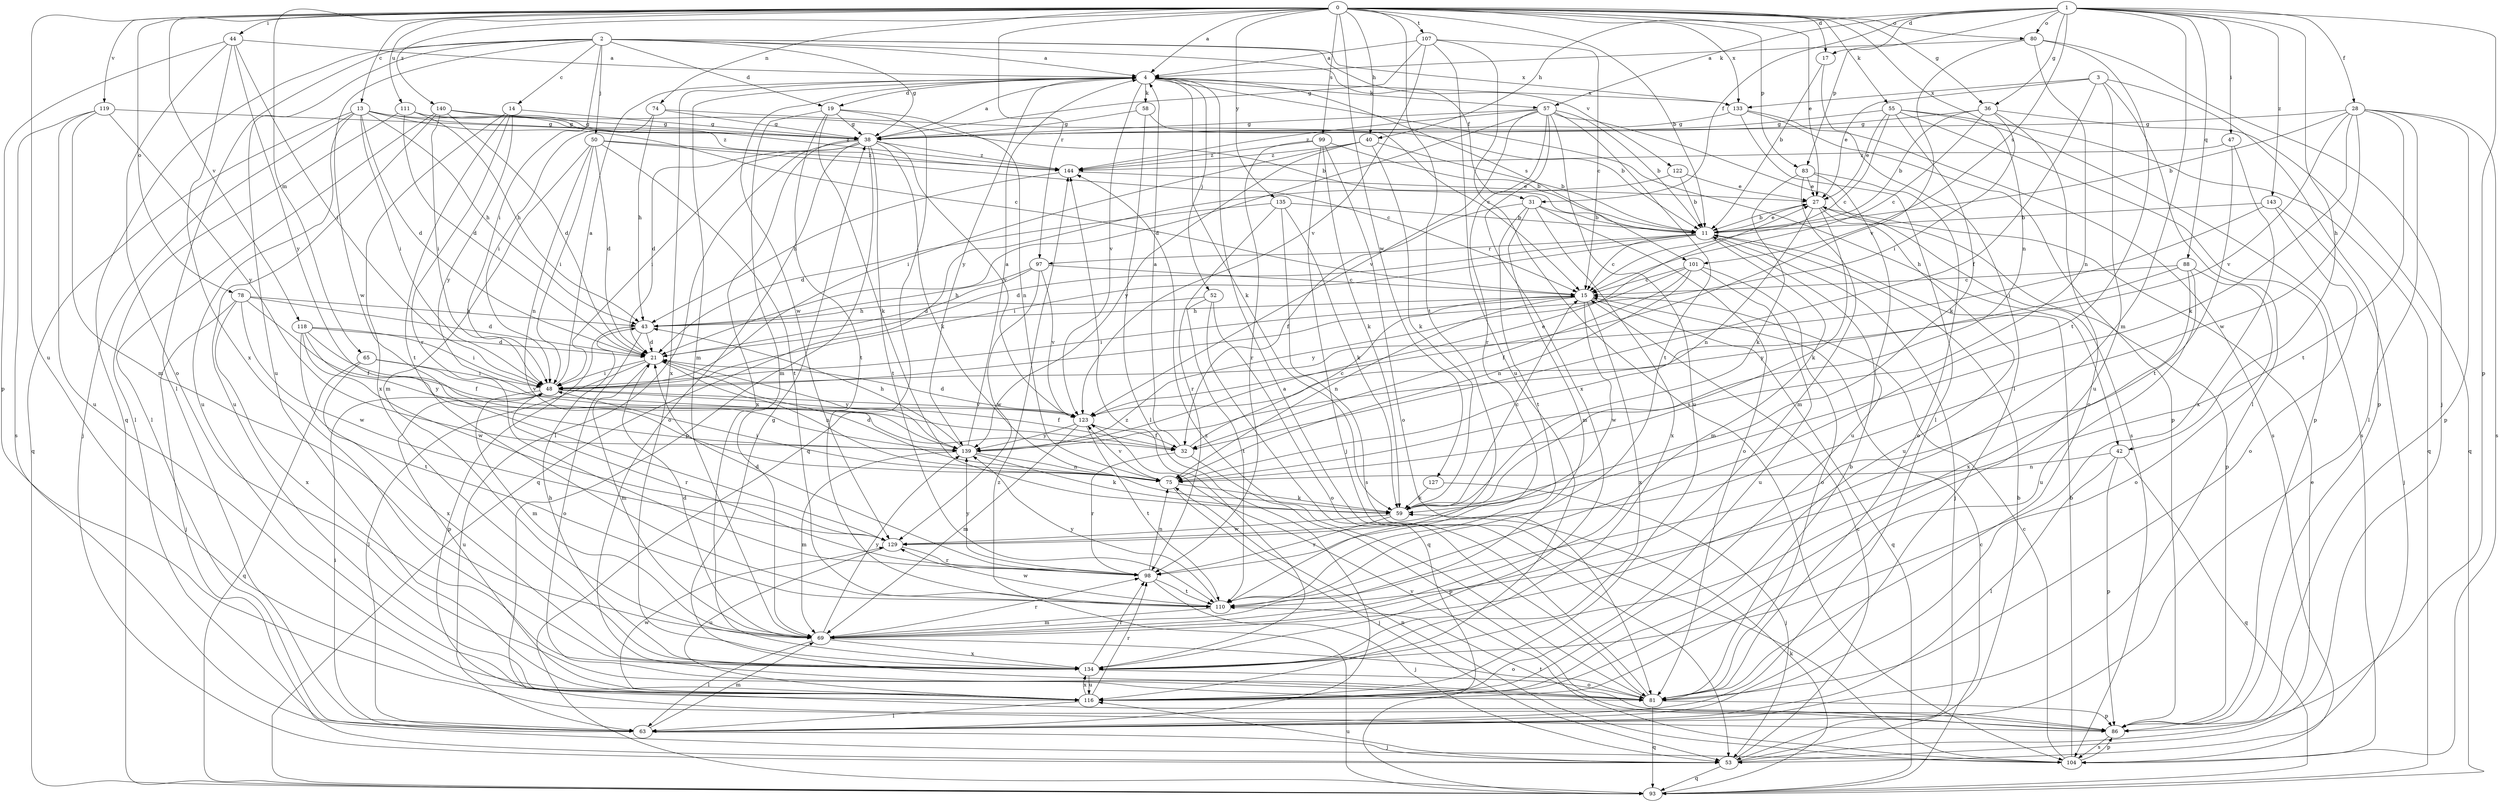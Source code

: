 strict digraph  {
0;
1;
2;
3;
4;
11;
13;
14;
15;
17;
19;
21;
27;
28;
31;
32;
36;
38;
40;
42;
43;
44;
47;
48;
50;
52;
53;
55;
57;
58;
59;
63;
65;
69;
74;
75;
78;
80;
81;
83;
86;
88;
93;
97;
98;
99;
101;
104;
107;
110;
111;
116;
118;
119;
122;
123;
127;
129;
133;
134;
135;
139;
140;
143;
144;
0 -> 4  [label=a];
0 -> 11  [label=b];
0 -> 13  [label=c];
0 -> 17  [label=d];
0 -> 27  [label=e];
0 -> 36  [label=g];
0 -> 40  [label=h];
0 -> 44  [label=i];
0 -> 55  [label=k];
0 -> 65  [label=m];
0 -> 74  [label=n];
0 -> 75  [label=n];
0 -> 78  [label=o];
0 -> 80  [label=o];
0 -> 83  [label=p];
0 -> 97  [label=r];
0 -> 99  [label=s];
0 -> 107  [label=t];
0 -> 110  [label=t];
0 -> 111  [label=u];
0 -> 116  [label=u];
0 -> 118  [label=v];
0 -> 119  [label=v];
0 -> 127  [label=w];
0 -> 133  [label=x];
0 -> 135  [label=y];
0 -> 140  [label=z];
1 -> 17  [label=d];
1 -> 28  [label=f];
1 -> 31  [label=f];
1 -> 36  [label=g];
1 -> 40  [label=h];
1 -> 42  [label=h];
1 -> 47  [label=i];
1 -> 57  [label=k];
1 -> 69  [label=m];
1 -> 80  [label=o];
1 -> 83  [label=p];
1 -> 86  [label=p];
1 -> 88  [label=q];
1 -> 101  [label=s];
1 -> 143  [label=z];
2 -> 4  [label=a];
2 -> 14  [label=c];
2 -> 19  [label=d];
2 -> 31  [label=f];
2 -> 38  [label=g];
2 -> 48  [label=i];
2 -> 50  [label=j];
2 -> 63  [label=l];
2 -> 93  [label=q];
2 -> 116  [label=u];
2 -> 122  [label=v];
2 -> 129  [label=w];
2 -> 133  [label=x];
3 -> 27  [label=e];
3 -> 32  [label=f];
3 -> 63  [label=l];
3 -> 86  [label=p];
3 -> 116  [label=u];
3 -> 133  [label=x];
4 -> 19  [label=d];
4 -> 42  [label=h];
4 -> 52  [label=j];
4 -> 57  [label=k];
4 -> 58  [label=k];
4 -> 59  [label=k];
4 -> 69  [label=m];
4 -> 101  [label=s];
4 -> 123  [label=v];
4 -> 129  [label=w];
4 -> 133  [label=x];
4 -> 134  [label=x];
4 -> 139  [label=y];
11 -> 15  [label=c];
11 -> 21  [label=d];
11 -> 27  [label=e];
11 -> 48  [label=i];
11 -> 53  [label=j];
11 -> 69  [label=m];
11 -> 97  [label=r];
13 -> 15  [label=c];
13 -> 21  [label=d];
13 -> 38  [label=g];
13 -> 43  [label=h];
13 -> 48  [label=i];
13 -> 53  [label=j];
13 -> 93  [label=q];
13 -> 116  [label=u];
13 -> 144  [label=z];
14 -> 38  [label=g];
14 -> 98  [label=r];
14 -> 110  [label=t];
14 -> 134  [label=x];
14 -> 139  [label=y];
15 -> 43  [label=h];
15 -> 48  [label=i];
15 -> 75  [label=n];
15 -> 93  [label=q];
15 -> 129  [label=w];
15 -> 134  [label=x];
17 -> 11  [label=b];
17 -> 63  [label=l];
19 -> 38  [label=g];
19 -> 59  [label=k];
19 -> 69  [label=m];
19 -> 75  [label=n];
19 -> 93  [label=q];
19 -> 110  [label=t];
21 -> 48  [label=i];
21 -> 63  [label=l];
21 -> 69  [label=m];
21 -> 75  [label=n];
21 -> 139  [label=y];
27 -> 11  [label=b];
27 -> 59  [label=k];
27 -> 75  [label=n];
27 -> 86  [label=p];
27 -> 116  [label=u];
28 -> 11  [label=b];
28 -> 38  [label=g];
28 -> 59  [label=k];
28 -> 63  [label=l];
28 -> 86  [label=p];
28 -> 104  [label=s];
28 -> 110  [label=t];
28 -> 123  [label=v];
28 -> 129  [label=w];
31 -> 11  [label=b];
31 -> 32  [label=f];
31 -> 69  [label=m];
31 -> 81  [label=o];
31 -> 110  [label=t];
31 -> 134  [label=x];
32 -> 4  [label=a];
32 -> 15  [label=c];
32 -> 86  [label=p];
32 -> 98  [label=r];
36 -> 11  [label=b];
36 -> 15  [label=c];
36 -> 38  [label=g];
36 -> 48  [label=i];
36 -> 81  [label=o];
36 -> 93  [label=q];
38 -> 4  [label=a];
38 -> 21  [label=d];
38 -> 48  [label=i];
38 -> 59  [label=k];
38 -> 63  [label=l];
38 -> 81  [label=o];
38 -> 86  [label=p];
38 -> 110  [label=t];
38 -> 123  [label=v];
38 -> 134  [label=x];
38 -> 144  [label=z];
40 -> 11  [label=b];
40 -> 48  [label=i];
40 -> 59  [label=k];
40 -> 139  [label=y];
40 -> 144  [label=z];
42 -> 63  [label=l];
42 -> 75  [label=n];
42 -> 86  [label=p];
42 -> 93  [label=q];
43 -> 21  [label=d];
43 -> 81  [label=o];
43 -> 86  [label=p];
44 -> 4  [label=a];
44 -> 48  [label=i];
44 -> 81  [label=o];
44 -> 86  [label=p];
44 -> 134  [label=x];
44 -> 139  [label=y];
47 -> 110  [label=t];
47 -> 134  [label=x];
47 -> 144  [label=z];
48 -> 4  [label=a];
48 -> 32  [label=f];
48 -> 69  [label=m];
48 -> 98  [label=r];
48 -> 116  [label=u];
48 -> 123  [label=v];
50 -> 15  [label=c];
50 -> 21  [label=d];
50 -> 48  [label=i];
50 -> 69  [label=m];
50 -> 75  [label=n];
50 -> 110  [label=t];
50 -> 144  [label=z];
52 -> 43  [label=h];
52 -> 81  [label=o];
52 -> 93  [label=q];
52 -> 110  [label=t];
53 -> 11  [label=b];
53 -> 15  [label=c];
53 -> 27  [label=e];
53 -> 93  [label=q];
53 -> 116  [label=u];
55 -> 15  [label=c];
55 -> 27  [label=e];
55 -> 38  [label=g];
55 -> 59  [label=k];
55 -> 86  [label=p];
55 -> 93  [label=q];
55 -> 104  [label=s];
57 -> 11  [label=b];
57 -> 21  [label=d];
57 -> 38  [label=g];
57 -> 98  [label=r];
57 -> 104  [label=s];
57 -> 110  [label=t];
57 -> 116  [label=u];
57 -> 123  [label=v];
57 -> 134  [label=x];
57 -> 144  [label=z];
58 -> 11  [label=b];
58 -> 38  [label=g];
58 -> 63  [label=l];
59 -> 15  [label=c];
59 -> 98  [label=r];
59 -> 129  [label=w];
63 -> 48  [label=i];
63 -> 53  [label=j];
63 -> 69  [label=m];
65 -> 48  [label=i];
65 -> 93  [label=q];
65 -> 123  [label=v];
65 -> 134  [label=x];
69 -> 21  [label=d];
69 -> 63  [label=l];
69 -> 81  [label=o];
69 -> 98  [label=r];
69 -> 134  [label=x];
69 -> 139  [label=y];
74 -> 15  [label=c];
74 -> 38  [label=g];
74 -> 43  [label=h];
74 -> 48  [label=i];
75 -> 21  [label=d];
75 -> 48  [label=i];
75 -> 53  [label=j];
75 -> 59  [label=k];
75 -> 123  [label=v];
78 -> 21  [label=d];
78 -> 32  [label=f];
78 -> 43  [label=h];
78 -> 53  [label=j];
78 -> 129  [label=w];
78 -> 134  [label=x];
80 -> 4  [label=a];
80 -> 53  [label=j];
80 -> 75  [label=n];
80 -> 110  [label=t];
80 -> 123  [label=v];
81 -> 4  [label=a];
81 -> 11  [label=b];
81 -> 38  [label=g];
81 -> 86  [label=p];
81 -> 93  [label=q];
81 -> 144  [label=z];
83 -> 27  [label=e];
83 -> 59  [label=k];
83 -> 69  [label=m];
83 -> 81  [label=o];
83 -> 116  [label=u];
86 -> 104  [label=s];
86 -> 110  [label=t];
88 -> 15  [label=c];
88 -> 81  [label=o];
88 -> 116  [label=u];
88 -> 134  [label=x];
88 -> 139  [label=y];
93 -> 15  [label=c];
93 -> 59  [label=k];
93 -> 144  [label=z];
97 -> 15  [label=c];
97 -> 21  [label=d];
97 -> 43  [label=h];
97 -> 123  [label=v];
97 -> 129  [label=w];
98 -> 21  [label=d];
98 -> 53  [label=j];
98 -> 75  [label=n];
98 -> 110  [label=t];
98 -> 139  [label=y];
99 -> 11  [label=b];
99 -> 53  [label=j];
99 -> 59  [label=k];
99 -> 81  [label=o];
99 -> 98  [label=r];
99 -> 144  [label=z];
101 -> 15  [label=c];
101 -> 32  [label=f];
101 -> 75  [label=n];
101 -> 81  [label=o];
101 -> 116  [label=u];
101 -> 139  [label=y];
104 -> 11  [label=b];
104 -> 15  [label=c];
104 -> 75  [label=n];
104 -> 86  [label=p];
104 -> 123  [label=v];
107 -> 4  [label=a];
107 -> 15  [label=c];
107 -> 38  [label=g];
107 -> 104  [label=s];
107 -> 116  [label=u];
107 -> 123  [label=v];
110 -> 69  [label=m];
110 -> 129  [label=w];
110 -> 139  [label=y];
111 -> 21  [label=d];
111 -> 38  [label=g];
111 -> 43  [label=h];
111 -> 63  [label=l];
111 -> 144  [label=z];
116 -> 63  [label=l];
116 -> 98  [label=r];
116 -> 129  [label=w];
116 -> 134  [label=x];
118 -> 21  [label=d];
118 -> 32  [label=f];
118 -> 48  [label=i];
118 -> 110  [label=t];
118 -> 129  [label=w];
118 -> 139  [label=y];
119 -> 38  [label=g];
119 -> 69  [label=m];
119 -> 104  [label=s];
119 -> 116  [label=u];
119 -> 139  [label=y];
122 -> 11  [label=b];
122 -> 27  [label=e];
122 -> 93  [label=q];
123 -> 21  [label=d];
123 -> 32  [label=f];
123 -> 69  [label=m];
123 -> 110  [label=t];
123 -> 139  [label=y];
127 -> 53  [label=j];
127 -> 59  [label=k];
129 -> 98  [label=r];
129 -> 116  [label=u];
133 -> 38  [label=g];
133 -> 63  [label=l];
133 -> 86  [label=p];
133 -> 104  [label=s];
134 -> 43  [label=h];
134 -> 81  [label=o];
134 -> 98  [label=r];
134 -> 116  [label=u];
134 -> 144  [label=z];
135 -> 11  [label=b];
135 -> 21  [label=d];
135 -> 59  [label=k];
135 -> 98  [label=r];
135 -> 104  [label=s];
139 -> 4  [label=a];
139 -> 27  [label=e];
139 -> 43  [label=h];
139 -> 59  [label=k];
139 -> 69  [label=m];
139 -> 75  [label=n];
140 -> 11  [label=b];
140 -> 21  [label=d];
140 -> 38  [label=g];
140 -> 48  [label=i];
140 -> 63  [label=l];
140 -> 116  [label=u];
143 -> 11  [label=b];
143 -> 48  [label=i];
143 -> 53  [label=j];
143 -> 81  [label=o];
144 -> 27  [label=e];
144 -> 43  [label=h];
}
